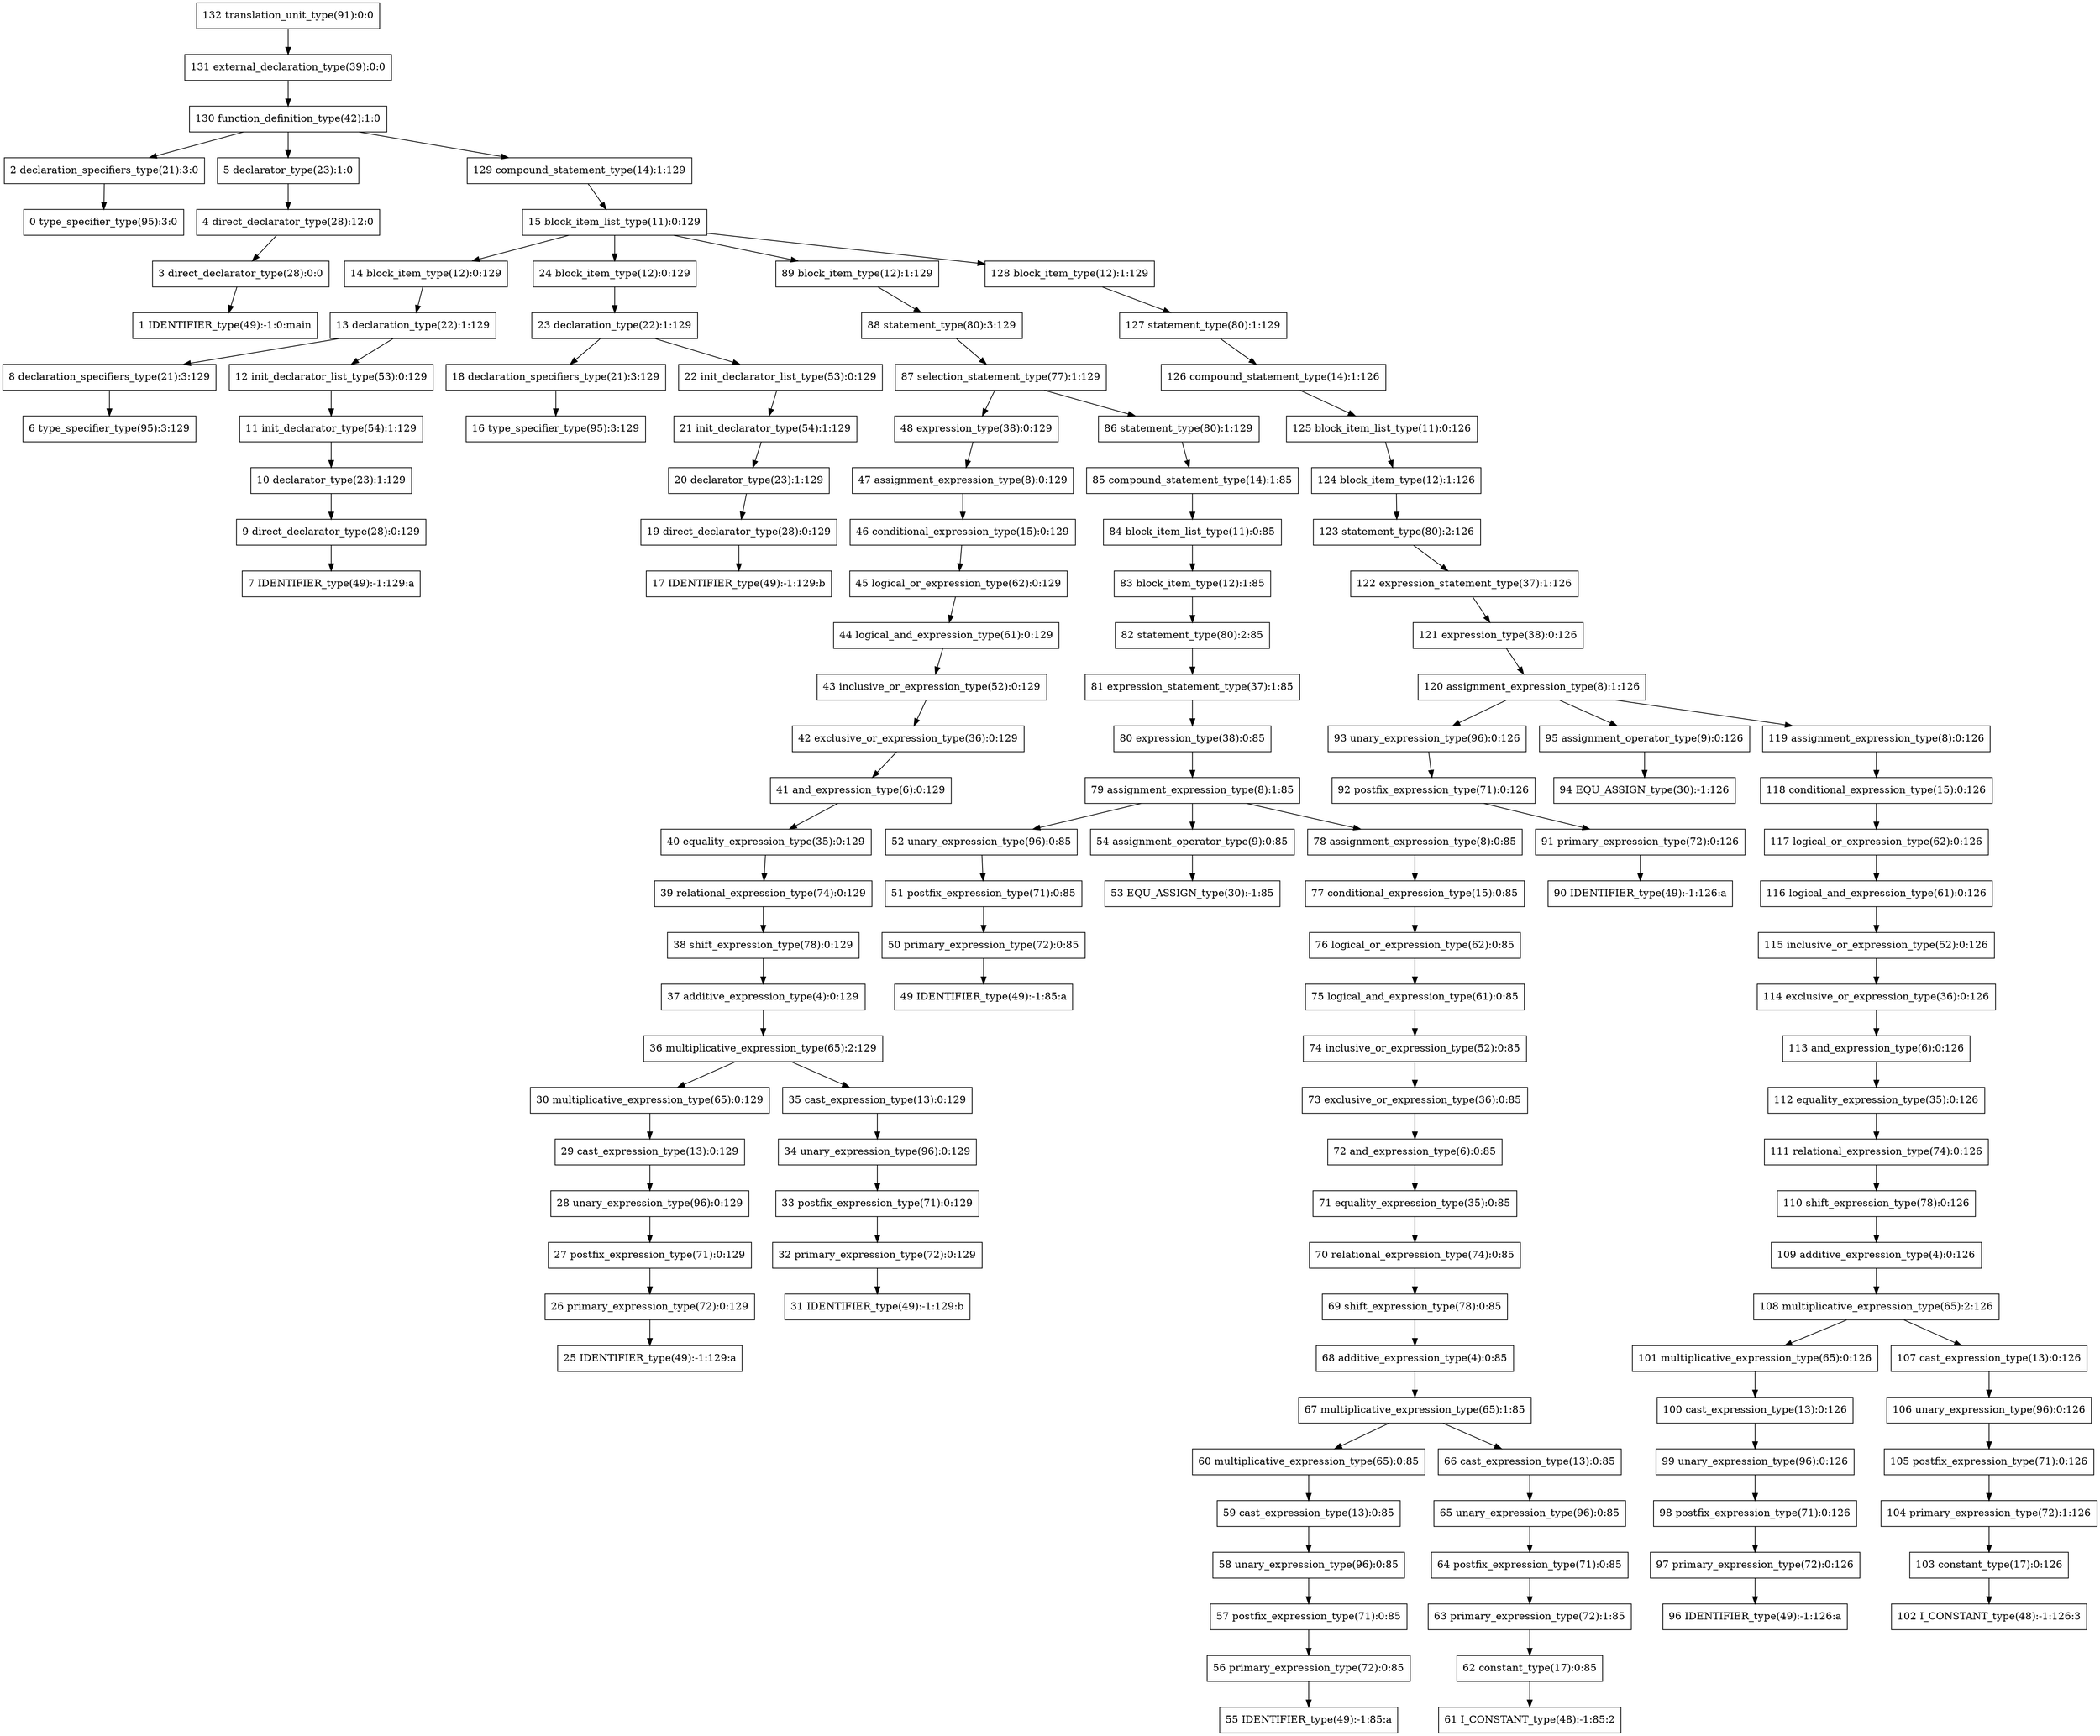 digraph G{
132[shape=box, label="132 translation_unit_type(91):0:0"];
131[shape=box, label="131 external_declaration_type(39):0:0"];
132->131;
131[shape=box, label="131 external_declaration_type(39):0:0"];
130[shape=box, label="130 function_definition_type(42):1:0"];
131->130;
130[shape=box, label="130 function_definition_type(42):1:0"];
2[shape=box, label="2 declaration_specifiers_type(21):3:0"];
130->2;
2[shape=box, label="2 declaration_specifiers_type(21):3:0"];
0[shape=box, label="0 type_specifier_type(95):3:0"];
2->0;
0[shape=box, label="0 type_specifier_type(95):3:0"];
5[shape=box, label="5 declarator_type(23):1:0"];
130->5;
5[shape=box, label="5 declarator_type(23):1:0"];
4[shape=box, label="4 direct_declarator_type(28):12:0"];
5->4;
4[shape=box, label="4 direct_declarator_type(28):12:0"];
3[shape=box, label="3 direct_declarator_type(28):0:0"];
4->3;
3[shape=box, label="3 direct_declarator_type(28):0:0"];
1[shape=box, label="1 IDENTIFIER_type(49):-1:0:main"];
3->1;
1[shape=box, label="1 IDENTIFIER_type(49):-1:0:main"];
129[shape=box, label="129 compound_statement_type(14):1:129"];
130->129;
129[shape=box, label="129 compound_statement_type(14):1:129"];
15[shape=box, label="15 block_item_list_type(11):0:129"];
129->15;
15[shape=box, label="15 block_item_list_type(11):0:129"];
14[shape=box, label="14 block_item_type(12):0:129"];
15->14;
14[shape=box, label="14 block_item_type(12):0:129"];
13[shape=box, label="13 declaration_type(22):1:129"];
14->13;
13[shape=box, label="13 declaration_type(22):1:129"];
8[shape=box, label="8 declaration_specifiers_type(21):3:129"];
13->8;
8[shape=box, label="8 declaration_specifiers_type(21):3:129"];
6[shape=box, label="6 type_specifier_type(95):3:129"];
8->6;
6[shape=box, label="6 type_specifier_type(95):3:129"];
12[shape=box, label="12 init_declarator_list_type(53):0:129"];
13->12;
12[shape=box, label="12 init_declarator_list_type(53):0:129"];
11[shape=box, label="11 init_declarator_type(54):1:129"];
12->11;
11[shape=box, label="11 init_declarator_type(54):1:129"];
10[shape=box, label="10 declarator_type(23):1:129"];
11->10;
10[shape=box, label="10 declarator_type(23):1:129"];
9[shape=box, label="9 direct_declarator_type(28):0:129"];
10->9;
9[shape=box, label="9 direct_declarator_type(28):0:129"];
7[shape=box, label="7 IDENTIFIER_type(49):-1:129:a"];
9->7;
7[shape=box, label="7 IDENTIFIER_type(49):-1:129:a"];
24[shape=box, label="24 block_item_type(12):0:129"];
15->24;
24[shape=box, label="24 block_item_type(12):0:129"];
23[shape=box, label="23 declaration_type(22):1:129"];
24->23;
23[shape=box, label="23 declaration_type(22):1:129"];
18[shape=box, label="18 declaration_specifiers_type(21):3:129"];
23->18;
18[shape=box, label="18 declaration_specifiers_type(21):3:129"];
16[shape=box, label="16 type_specifier_type(95):3:129"];
18->16;
16[shape=box, label="16 type_specifier_type(95):3:129"];
22[shape=box, label="22 init_declarator_list_type(53):0:129"];
23->22;
22[shape=box, label="22 init_declarator_list_type(53):0:129"];
21[shape=box, label="21 init_declarator_type(54):1:129"];
22->21;
21[shape=box, label="21 init_declarator_type(54):1:129"];
20[shape=box, label="20 declarator_type(23):1:129"];
21->20;
20[shape=box, label="20 declarator_type(23):1:129"];
19[shape=box, label="19 direct_declarator_type(28):0:129"];
20->19;
19[shape=box, label="19 direct_declarator_type(28):0:129"];
17[shape=box, label="17 IDENTIFIER_type(49):-1:129:b"];
19->17;
17[shape=box, label="17 IDENTIFIER_type(49):-1:129:b"];
89[shape=box, label="89 block_item_type(12):1:129"];
15->89;
89[shape=box, label="89 block_item_type(12):1:129"];
88[shape=box, label="88 statement_type(80):3:129"];
89->88;
88[shape=box, label="88 statement_type(80):3:129"];
87[shape=box, label="87 selection_statement_type(77):1:129"];
88->87;
87[shape=box, label="87 selection_statement_type(77):1:129"];
48[shape=box, label="48 expression_type(38):0:129"];
87->48;
48[shape=box, label="48 expression_type(38):0:129"];
47[shape=box, label="47 assignment_expression_type(8):0:129"];
48->47;
47[shape=box, label="47 assignment_expression_type(8):0:129"];
46[shape=box, label="46 conditional_expression_type(15):0:129"];
47->46;
46[shape=box, label="46 conditional_expression_type(15):0:129"];
45[shape=box, label="45 logical_or_expression_type(62):0:129"];
46->45;
45[shape=box, label="45 logical_or_expression_type(62):0:129"];
44[shape=box, label="44 logical_and_expression_type(61):0:129"];
45->44;
44[shape=box, label="44 logical_and_expression_type(61):0:129"];
43[shape=box, label="43 inclusive_or_expression_type(52):0:129"];
44->43;
43[shape=box, label="43 inclusive_or_expression_type(52):0:129"];
42[shape=box, label="42 exclusive_or_expression_type(36):0:129"];
43->42;
42[shape=box, label="42 exclusive_or_expression_type(36):0:129"];
41[shape=box, label="41 and_expression_type(6):0:129"];
42->41;
41[shape=box, label="41 and_expression_type(6):0:129"];
40[shape=box, label="40 equality_expression_type(35):0:129"];
41->40;
40[shape=box, label="40 equality_expression_type(35):0:129"];
39[shape=box, label="39 relational_expression_type(74):0:129"];
40->39;
39[shape=box, label="39 relational_expression_type(74):0:129"];
38[shape=box, label="38 shift_expression_type(78):0:129"];
39->38;
38[shape=box, label="38 shift_expression_type(78):0:129"];
37[shape=box, label="37 additive_expression_type(4):0:129"];
38->37;
37[shape=box, label="37 additive_expression_type(4):0:129"];
36[shape=box, label="36 multiplicative_expression_type(65):2:129"];
37->36;
36[shape=box, label="36 multiplicative_expression_type(65):2:129"];
30[shape=box, label="30 multiplicative_expression_type(65):0:129"];
36->30;
30[shape=box, label="30 multiplicative_expression_type(65):0:129"];
29[shape=box, label="29 cast_expression_type(13):0:129"];
30->29;
29[shape=box, label="29 cast_expression_type(13):0:129"];
28[shape=box, label="28 unary_expression_type(96):0:129"];
29->28;
28[shape=box, label="28 unary_expression_type(96):0:129"];
27[shape=box, label="27 postfix_expression_type(71):0:129"];
28->27;
27[shape=box, label="27 postfix_expression_type(71):0:129"];
26[shape=box, label="26 primary_expression_type(72):0:129"];
27->26;
26[shape=box, label="26 primary_expression_type(72):0:129"];
25[shape=box, label="25 IDENTIFIER_type(49):-1:129:a"];
26->25;
25[shape=box, label="25 IDENTIFIER_type(49):-1:129:a"];
35[shape=box, label="35 cast_expression_type(13):0:129"];
36->35;
35[shape=box, label="35 cast_expression_type(13):0:129"];
34[shape=box, label="34 unary_expression_type(96):0:129"];
35->34;
34[shape=box, label="34 unary_expression_type(96):0:129"];
33[shape=box, label="33 postfix_expression_type(71):0:129"];
34->33;
33[shape=box, label="33 postfix_expression_type(71):0:129"];
32[shape=box, label="32 primary_expression_type(72):0:129"];
33->32;
32[shape=box, label="32 primary_expression_type(72):0:129"];
31[shape=box, label="31 IDENTIFIER_type(49):-1:129:b"];
32->31;
31[shape=box, label="31 IDENTIFIER_type(49):-1:129:b"];
86[shape=box, label="86 statement_type(80):1:129"];
87->86;
86[shape=box, label="86 statement_type(80):1:129"];
85[shape=box, label="85 compound_statement_type(14):1:85"];
86->85;
85[shape=box, label="85 compound_statement_type(14):1:85"];
84[shape=box, label="84 block_item_list_type(11):0:85"];
85->84;
84[shape=box, label="84 block_item_list_type(11):0:85"];
83[shape=box, label="83 block_item_type(12):1:85"];
84->83;
83[shape=box, label="83 block_item_type(12):1:85"];
82[shape=box, label="82 statement_type(80):2:85"];
83->82;
82[shape=box, label="82 statement_type(80):2:85"];
81[shape=box, label="81 expression_statement_type(37):1:85"];
82->81;
81[shape=box, label="81 expression_statement_type(37):1:85"];
80[shape=box, label="80 expression_type(38):0:85"];
81->80;
80[shape=box, label="80 expression_type(38):0:85"];
79[shape=box, label="79 assignment_expression_type(8):1:85"];
80->79;
79[shape=box, label="79 assignment_expression_type(8):1:85"];
52[shape=box, label="52 unary_expression_type(96):0:85"];
79->52;
52[shape=box, label="52 unary_expression_type(96):0:85"];
51[shape=box, label="51 postfix_expression_type(71):0:85"];
52->51;
51[shape=box, label="51 postfix_expression_type(71):0:85"];
50[shape=box, label="50 primary_expression_type(72):0:85"];
51->50;
50[shape=box, label="50 primary_expression_type(72):0:85"];
49[shape=box, label="49 IDENTIFIER_type(49):-1:85:a"];
50->49;
49[shape=box, label="49 IDENTIFIER_type(49):-1:85:a"];
54[shape=box, label="54 assignment_operator_type(9):0:85"];
79->54;
54[shape=box, label="54 assignment_operator_type(9):0:85"];
53[shape=box, label="53 EQU_ASSIGN_type(30):-1:85"];
54->53;
53[shape=box, label="53 EQU_ASSIGN_type(30):-1:85"];
78[shape=box, label="78 assignment_expression_type(8):0:85"];
79->78;
78[shape=box, label="78 assignment_expression_type(8):0:85"];
77[shape=box, label="77 conditional_expression_type(15):0:85"];
78->77;
77[shape=box, label="77 conditional_expression_type(15):0:85"];
76[shape=box, label="76 logical_or_expression_type(62):0:85"];
77->76;
76[shape=box, label="76 logical_or_expression_type(62):0:85"];
75[shape=box, label="75 logical_and_expression_type(61):0:85"];
76->75;
75[shape=box, label="75 logical_and_expression_type(61):0:85"];
74[shape=box, label="74 inclusive_or_expression_type(52):0:85"];
75->74;
74[shape=box, label="74 inclusive_or_expression_type(52):0:85"];
73[shape=box, label="73 exclusive_or_expression_type(36):0:85"];
74->73;
73[shape=box, label="73 exclusive_or_expression_type(36):0:85"];
72[shape=box, label="72 and_expression_type(6):0:85"];
73->72;
72[shape=box, label="72 and_expression_type(6):0:85"];
71[shape=box, label="71 equality_expression_type(35):0:85"];
72->71;
71[shape=box, label="71 equality_expression_type(35):0:85"];
70[shape=box, label="70 relational_expression_type(74):0:85"];
71->70;
70[shape=box, label="70 relational_expression_type(74):0:85"];
69[shape=box, label="69 shift_expression_type(78):0:85"];
70->69;
69[shape=box, label="69 shift_expression_type(78):0:85"];
68[shape=box, label="68 additive_expression_type(4):0:85"];
69->68;
68[shape=box, label="68 additive_expression_type(4):0:85"];
67[shape=box, label="67 multiplicative_expression_type(65):1:85"];
68->67;
67[shape=box, label="67 multiplicative_expression_type(65):1:85"];
60[shape=box, label="60 multiplicative_expression_type(65):0:85"];
67->60;
60[shape=box, label="60 multiplicative_expression_type(65):0:85"];
59[shape=box, label="59 cast_expression_type(13):0:85"];
60->59;
59[shape=box, label="59 cast_expression_type(13):0:85"];
58[shape=box, label="58 unary_expression_type(96):0:85"];
59->58;
58[shape=box, label="58 unary_expression_type(96):0:85"];
57[shape=box, label="57 postfix_expression_type(71):0:85"];
58->57;
57[shape=box, label="57 postfix_expression_type(71):0:85"];
56[shape=box, label="56 primary_expression_type(72):0:85"];
57->56;
56[shape=box, label="56 primary_expression_type(72):0:85"];
55[shape=box, label="55 IDENTIFIER_type(49):-1:85:a"];
56->55;
55[shape=box, label="55 IDENTIFIER_type(49):-1:85:a"];
66[shape=box, label="66 cast_expression_type(13):0:85"];
67->66;
66[shape=box, label="66 cast_expression_type(13):0:85"];
65[shape=box, label="65 unary_expression_type(96):0:85"];
66->65;
65[shape=box, label="65 unary_expression_type(96):0:85"];
64[shape=box, label="64 postfix_expression_type(71):0:85"];
65->64;
64[shape=box, label="64 postfix_expression_type(71):0:85"];
63[shape=box, label="63 primary_expression_type(72):1:85"];
64->63;
63[shape=box, label="63 primary_expression_type(72):1:85"];
62[shape=box, label="62 constant_type(17):0:85"];
63->62;
62[shape=box, label="62 constant_type(17):0:85"];
61[shape=box, label="61 I_CONSTANT_type(48):-1:85:2"];
62->61;
61[shape=box, label="61 I_CONSTANT_type(48):-1:85:2"];
128[shape=box, label="128 block_item_type(12):1:129"];
15->128;
128[shape=box, label="128 block_item_type(12):1:129"];
127[shape=box, label="127 statement_type(80):1:129"];
128->127;
127[shape=box, label="127 statement_type(80):1:129"];
126[shape=box, label="126 compound_statement_type(14):1:126"];
127->126;
126[shape=box, label="126 compound_statement_type(14):1:126"];
125[shape=box, label="125 block_item_list_type(11):0:126"];
126->125;
125[shape=box, label="125 block_item_list_type(11):0:126"];
124[shape=box, label="124 block_item_type(12):1:126"];
125->124;
124[shape=box, label="124 block_item_type(12):1:126"];
123[shape=box, label="123 statement_type(80):2:126"];
124->123;
123[shape=box, label="123 statement_type(80):2:126"];
122[shape=box, label="122 expression_statement_type(37):1:126"];
123->122;
122[shape=box, label="122 expression_statement_type(37):1:126"];
121[shape=box, label="121 expression_type(38):0:126"];
122->121;
121[shape=box, label="121 expression_type(38):0:126"];
120[shape=box, label="120 assignment_expression_type(8):1:126"];
121->120;
120[shape=box, label="120 assignment_expression_type(8):1:126"];
93[shape=box, label="93 unary_expression_type(96):0:126"];
120->93;
93[shape=box, label="93 unary_expression_type(96):0:126"];
92[shape=box, label="92 postfix_expression_type(71):0:126"];
93->92;
92[shape=box, label="92 postfix_expression_type(71):0:126"];
91[shape=box, label="91 primary_expression_type(72):0:126"];
92->91;
91[shape=box, label="91 primary_expression_type(72):0:126"];
90[shape=box, label="90 IDENTIFIER_type(49):-1:126:a"];
91->90;
90[shape=box, label="90 IDENTIFIER_type(49):-1:126:a"];
95[shape=box, label="95 assignment_operator_type(9):0:126"];
120->95;
95[shape=box, label="95 assignment_operator_type(9):0:126"];
94[shape=box, label="94 EQU_ASSIGN_type(30):-1:126"];
95->94;
94[shape=box, label="94 EQU_ASSIGN_type(30):-1:126"];
119[shape=box, label="119 assignment_expression_type(8):0:126"];
120->119;
119[shape=box, label="119 assignment_expression_type(8):0:126"];
118[shape=box, label="118 conditional_expression_type(15):0:126"];
119->118;
118[shape=box, label="118 conditional_expression_type(15):0:126"];
117[shape=box, label="117 logical_or_expression_type(62):0:126"];
118->117;
117[shape=box, label="117 logical_or_expression_type(62):0:126"];
116[shape=box, label="116 logical_and_expression_type(61):0:126"];
117->116;
116[shape=box, label="116 logical_and_expression_type(61):0:126"];
115[shape=box, label="115 inclusive_or_expression_type(52):0:126"];
116->115;
115[shape=box, label="115 inclusive_or_expression_type(52):0:126"];
114[shape=box, label="114 exclusive_or_expression_type(36):0:126"];
115->114;
114[shape=box, label="114 exclusive_or_expression_type(36):0:126"];
113[shape=box, label="113 and_expression_type(6):0:126"];
114->113;
113[shape=box, label="113 and_expression_type(6):0:126"];
112[shape=box, label="112 equality_expression_type(35):0:126"];
113->112;
112[shape=box, label="112 equality_expression_type(35):0:126"];
111[shape=box, label="111 relational_expression_type(74):0:126"];
112->111;
111[shape=box, label="111 relational_expression_type(74):0:126"];
110[shape=box, label="110 shift_expression_type(78):0:126"];
111->110;
110[shape=box, label="110 shift_expression_type(78):0:126"];
109[shape=box, label="109 additive_expression_type(4):0:126"];
110->109;
109[shape=box, label="109 additive_expression_type(4):0:126"];
108[shape=box, label="108 multiplicative_expression_type(65):2:126"];
109->108;
108[shape=box, label="108 multiplicative_expression_type(65):2:126"];
101[shape=box, label="101 multiplicative_expression_type(65):0:126"];
108->101;
101[shape=box, label="101 multiplicative_expression_type(65):0:126"];
100[shape=box, label="100 cast_expression_type(13):0:126"];
101->100;
100[shape=box, label="100 cast_expression_type(13):0:126"];
99[shape=box, label="99 unary_expression_type(96):0:126"];
100->99;
99[shape=box, label="99 unary_expression_type(96):0:126"];
98[shape=box, label="98 postfix_expression_type(71):0:126"];
99->98;
98[shape=box, label="98 postfix_expression_type(71):0:126"];
97[shape=box, label="97 primary_expression_type(72):0:126"];
98->97;
97[shape=box, label="97 primary_expression_type(72):0:126"];
96[shape=box, label="96 IDENTIFIER_type(49):-1:126:a"];
97->96;
96[shape=box, label="96 IDENTIFIER_type(49):-1:126:a"];
107[shape=box, label="107 cast_expression_type(13):0:126"];
108->107;
107[shape=box, label="107 cast_expression_type(13):0:126"];
106[shape=box, label="106 unary_expression_type(96):0:126"];
107->106;
106[shape=box, label="106 unary_expression_type(96):0:126"];
105[shape=box, label="105 postfix_expression_type(71):0:126"];
106->105;
105[shape=box, label="105 postfix_expression_type(71):0:126"];
104[shape=box, label="104 primary_expression_type(72):1:126"];
105->104;
104[shape=box, label="104 primary_expression_type(72):1:126"];
103[shape=box, label="103 constant_type(17):0:126"];
104->103;
103[shape=box, label="103 constant_type(17):0:126"];
102[shape=box, label="102 I_CONSTANT_type(48):-1:126:3"];
103->102;
102[shape=box, label="102 I_CONSTANT_type(48):-1:126:3"];
}
